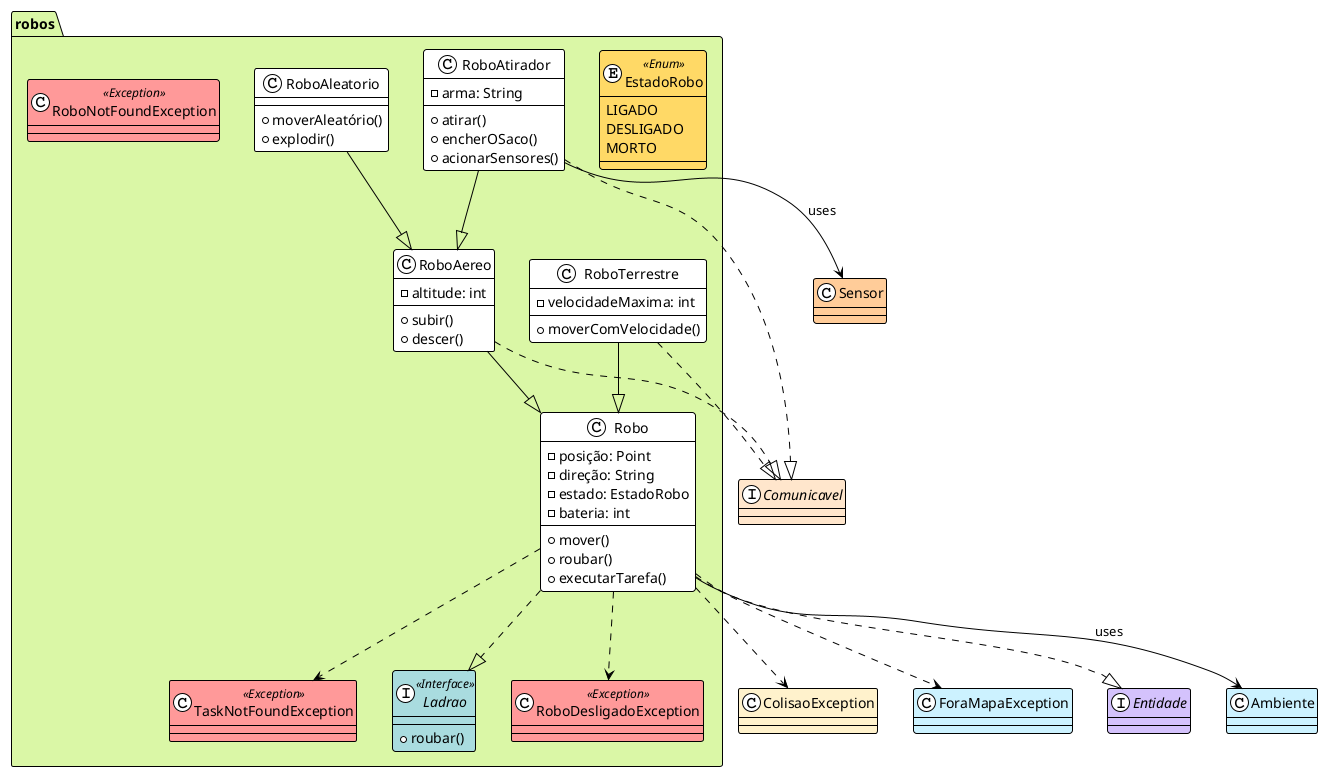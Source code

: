 @startuml
!theme plain
skinparam class {
    BackgroundColor<<Interface>> #A9DCDF
    BackgroundColor<<Enum>> #FFD966
    BackgroundColor<<Exception>> #FF9999
    BackgroundColor<<Class>> #D5E8D4
}

package robos #DAF7A6 {
    interface Ladrao <<Interface>> {
        + roubar()
    }

    enum EstadoRobo <<Enum>> {
        LIGADO
        DESLIGADO
        MORTO
    }

    class Robo {
        - posição: Point
        - direção: String
        - estado: EstadoRobo
        - bateria: int
        + mover()
        + roubar()
        + executarTarefa()
    }

    class RoboAereo {
        - altitude: int
        + subir()
        + descer()
    }

    class RoboAleatorio {
        + moverAleatório()
        + explodir()
    }

    class RoboAtirador {
        - arma: String
        + atirar()
        + encherOSaco()
        + acionarSensores()
    }

    class RoboTerrestre {
        - velocidadeMaxima: int
        + moverComVelocidade()
    }

    class RoboDesligadoException <<Exception>> {}
    class RoboNotFoundException <<Exception>> {}
    class TaskNotFoundException <<Exception>> {}
}

' External references
interface "Entidade" as Entidade #D4C2FC
interface "Comunicavel" as Comunicavel #FFE6CC
class "Sensor" as Sensor #FFCC99
class "Ambiente" as Ambiente #CCF2FF
class "ColisaoException" as ColisaoException #FFF2CC
class "ForaMapaException" as ForaMapaException #CCF2FF

' Relationships
RoboAereo --|> Robo
RoboAleatorio --|> RoboAereo
RoboAtirador --|> RoboAereo
RoboTerrestre --|> Robo

Robo ..|> Entidade
Robo ..|> Ladrao
RoboAereo ..|> Comunicavel
RoboTerrestre ..|> Comunicavel
RoboAtirador ..|> Comunicavel
Robo ..> RoboDesligadoException
Robo ..> TaskNotFoundException
Robo ..> ColisaoException
Robo ..> ForaMapaException
RoboAtirador --> Sensor: uses
Robo --> Ambiente: uses
@enduml